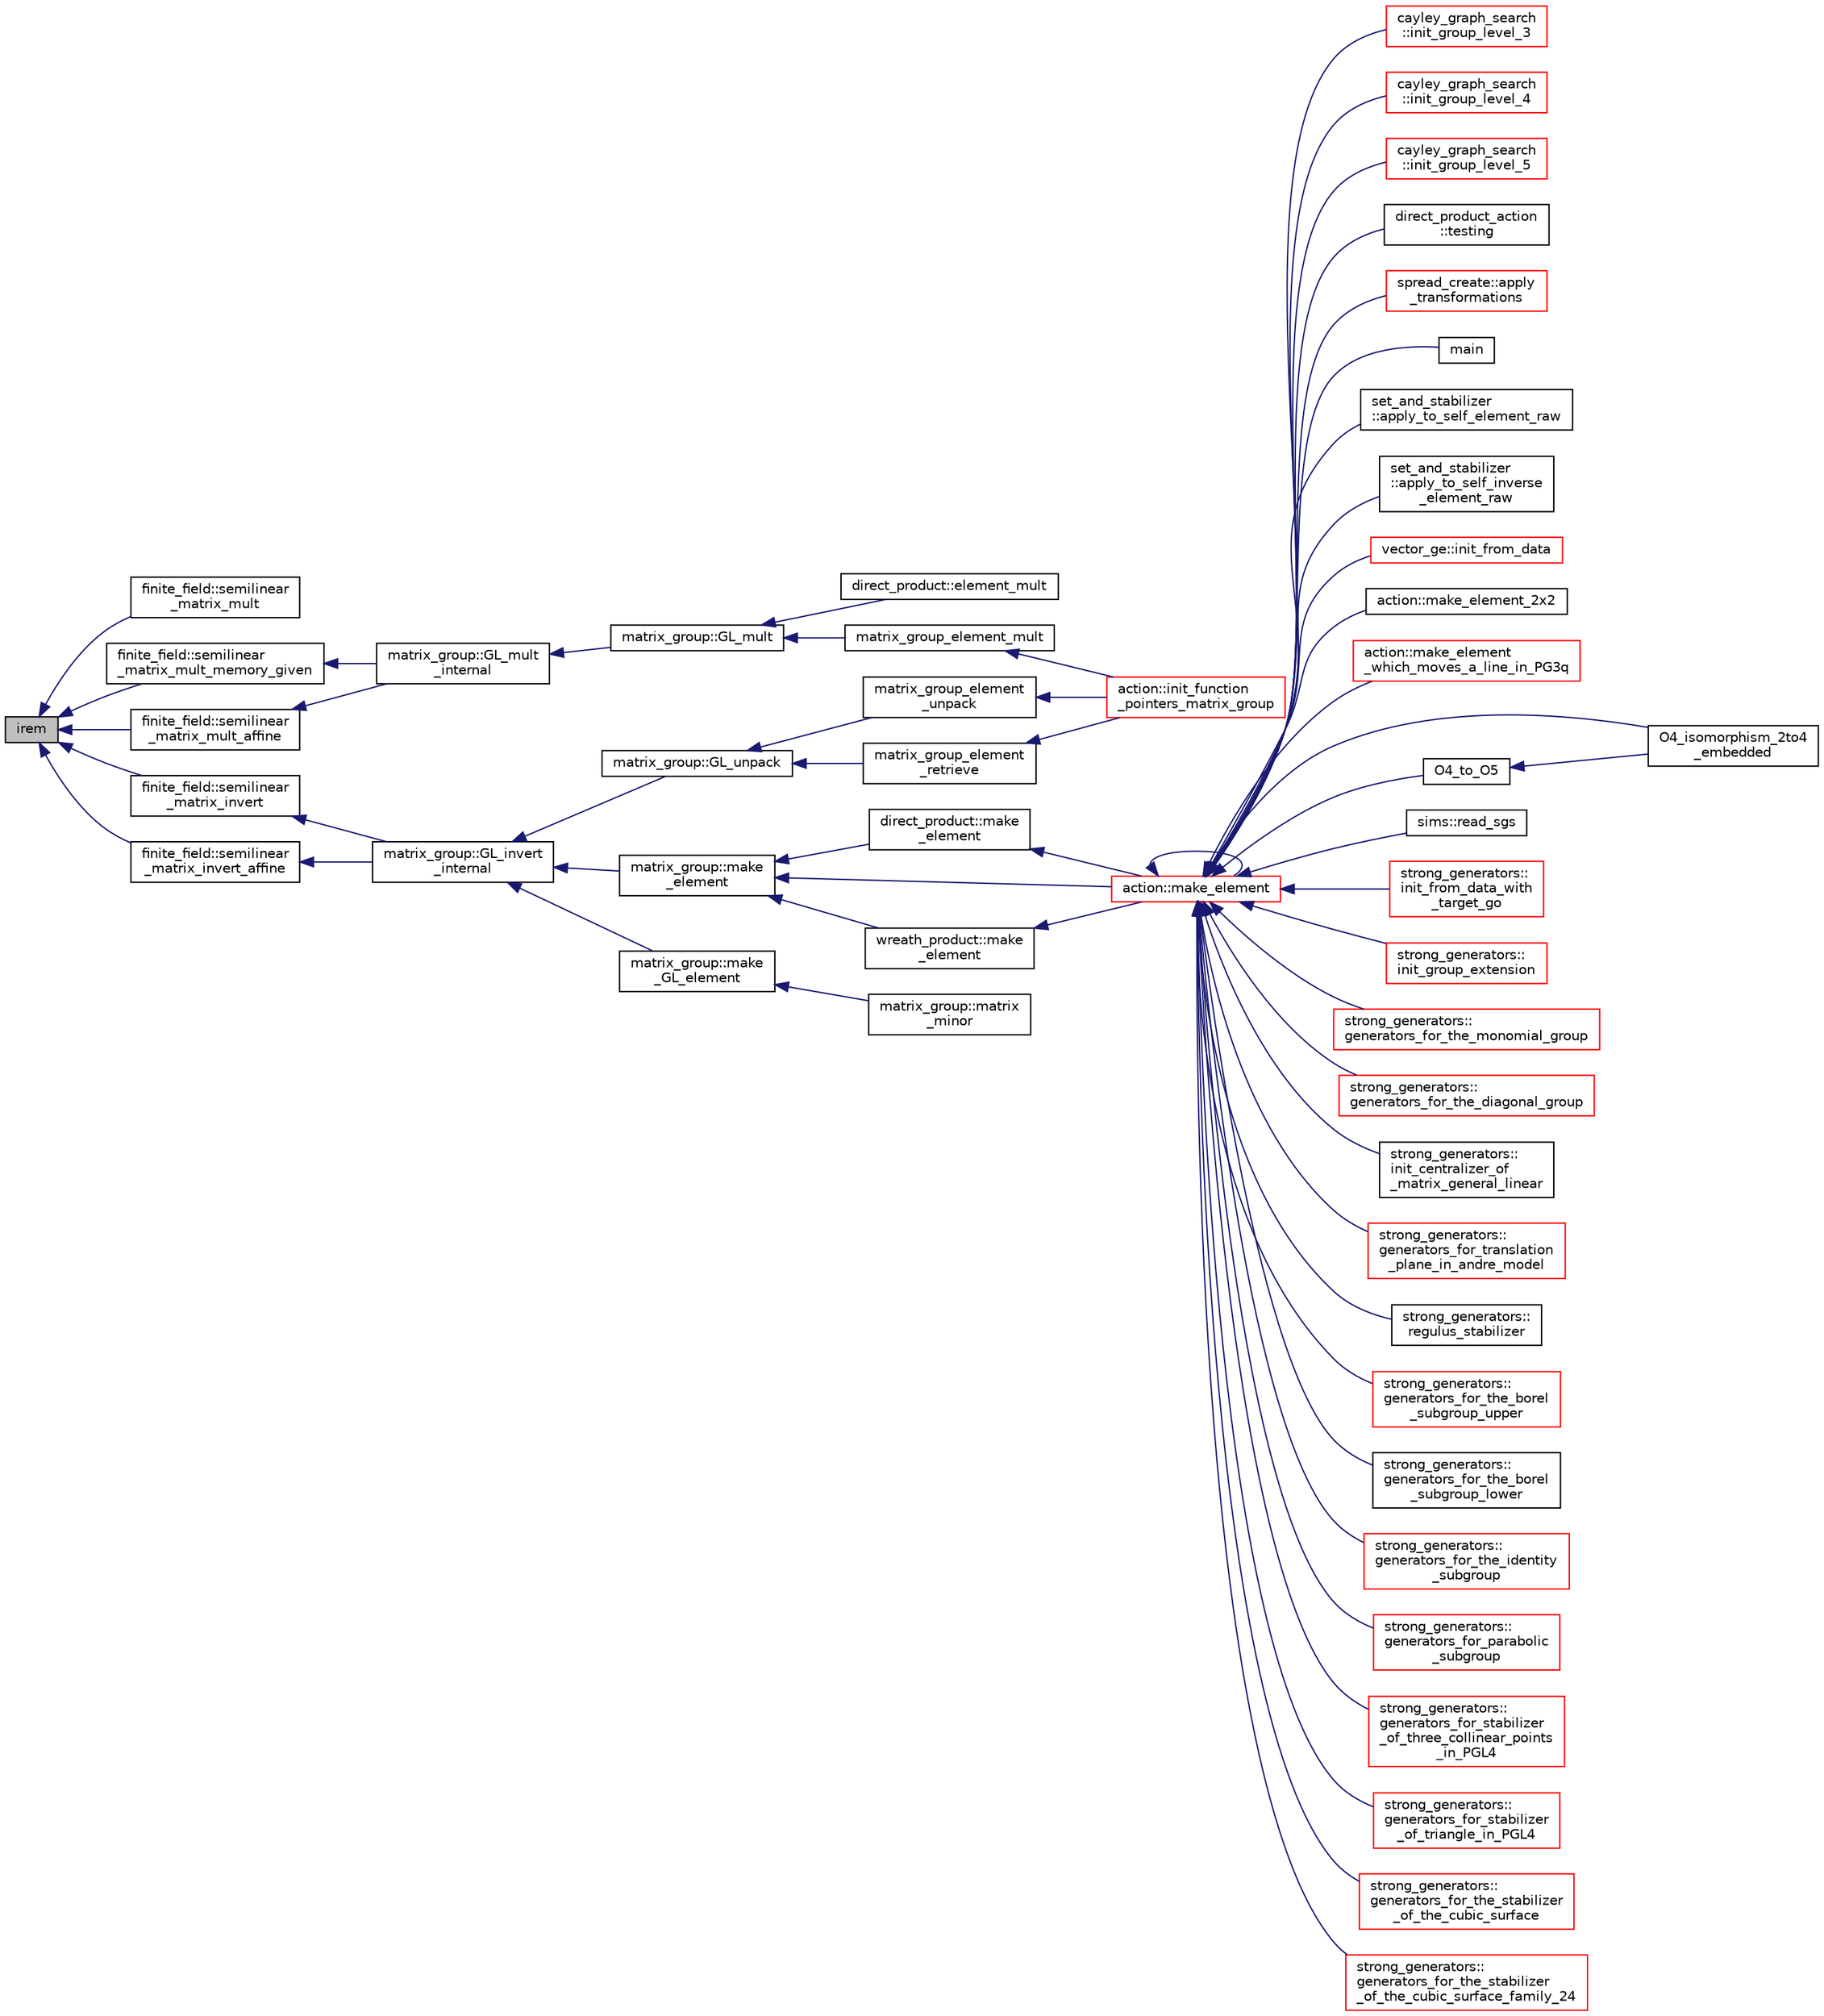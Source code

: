 digraph "irem"
{
  edge [fontname="Helvetica",fontsize="10",labelfontname="Helvetica",labelfontsize="10"];
  node [fontname="Helvetica",fontsize="10",shape=record];
  rankdir="LR";
  Node1982 [label="irem",height=0.2,width=0.4,color="black", fillcolor="grey75", style="filled", fontcolor="black"];
  Node1982 -> Node1983 [dir="back",color="midnightblue",fontsize="10",style="solid",fontname="Helvetica"];
  Node1983 [label="finite_field::semilinear\l_matrix_mult",height=0.2,width=0.4,color="black", fillcolor="white", style="filled",URL="$df/d5a/classfinite__field.html#ae4375445464ee04a935653b51001b6fc"];
  Node1982 -> Node1984 [dir="back",color="midnightblue",fontsize="10",style="solid",fontname="Helvetica"];
  Node1984 [label="finite_field::semilinear\l_matrix_mult_memory_given",height=0.2,width=0.4,color="black", fillcolor="white", style="filled",URL="$df/d5a/classfinite__field.html#a4c953fb4054ef2dbc6a114e43428a83d"];
  Node1984 -> Node1985 [dir="back",color="midnightblue",fontsize="10",style="solid",fontname="Helvetica"];
  Node1985 [label="matrix_group::GL_mult\l_internal",height=0.2,width=0.4,color="black", fillcolor="white", style="filled",URL="$d3/ded/classmatrix__group.html#aca1dcb8fefe348ee70e17c9286058658"];
  Node1985 -> Node1986 [dir="back",color="midnightblue",fontsize="10",style="solid",fontname="Helvetica"];
  Node1986 [label="matrix_group::GL_mult",height=0.2,width=0.4,color="black", fillcolor="white", style="filled",URL="$d3/ded/classmatrix__group.html#a21bccc677704730243372ba8431356e8"];
  Node1986 -> Node1987 [dir="back",color="midnightblue",fontsize="10",style="solid",fontname="Helvetica"];
  Node1987 [label="direct_product::element_mult",height=0.2,width=0.4,color="black", fillcolor="white", style="filled",URL="$dc/daf/classdirect__product.html#a688816284a47e791d8bf6a8cfbb78680"];
  Node1986 -> Node1988 [dir="back",color="midnightblue",fontsize="10",style="solid",fontname="Helvetica"];
  Node1988 [label="matrix_group_element_mult",height=0.2,width=0.4,color="black", fillcolor="white", style="filled",URL="$da/d0a/interface__matrix__group_8_c.html#ad887a3f020f1e4be419c39ae210ef16f"];
  Node1988 -> Node1989 [dir="back",color="midnightblue",fontsize="10",style="solid",fontname="Helvetica"];
  Node1989 [label="action::init_function\l_pointers_matrix_group",height=0.2,width=0.4,color="red", fillcolor="white", style="filled",URL="$d2/d86/classaction.html#a48cbc0106c21fdcb5ec74a9cf8f4e1d8"];
  Node1982 -> Node2031 [dir="back",color="midnightblue",fontsize="10",style="solid",fontname="Helvetica"];
  Node2031 [label="finite_field::semilinear\l_matrix_mult_affine",height=0.2,width=0.4,color="black", fillcolor="white", style="filled",URL="$df/d5a/classfinite__field.html#a90ca009a6fcaacf5cdd32aba6288d447"];
  Node2031 -> Node1985 [dir="back",color="midnightblue",fontsize="10",style="solid",fontname="Helvetica"];
  Node1982 -> Node2032 [dir="back",color="midnightblue",fontsize="10",style="solid",fontname="Helvetica"];
  Node2032 [label="finite_field::semilinear\l_matrix_invert",height=0.2,width=0.4,color="black", fillcolor="white", style="filled",URL="$df/d5a/classfinite__field.html#a940fec6a9c31b10eed2e8d37c5472d93"];
  Node2032 -> Node2033 [dir="back",color="midnightblue",fontsize="10",style="solid",fontname="Helvetica"];
  Node2033 [label="matrix_group::GL_invert\l_internal",height=0.2,width=0.4,color="black", fillcolor="white", style="filled",URL="$d3/ded/classmatrix__group.html#ab2b9f8046dee535722e07a92ec3ab0b6"];
  Node2033 -> Node2034 [dir="back",color="midnightblue",fontsize="10",style="solid",fontname="Helvetica"];
  Node2034 [label="matrix_group::GL_unpack",height=0.2,width=0.4,color="black", fillcolor="white", style="filled",URL="$d3/ded/classmatrix__group.html#ac6a8a5bf87707f613215662a2967fa18"];
  Node2034 -> Node2035 [dir="back",color="midnightblue",fontsize="10",style="solid",fontname="Helvetica"];
  Node2035 [label="matrix_group_element\l_unpack",height=0.2,width=0.4,color="black", fillcolor="white", style="filled",URL="$da/d0a/interface__matrix__group_8_c.html#a3821f8c9d4e26962410c97ad9772b3af"];
  Node2035 -> Node1989 [dir="back",color="midnightblue",fontsize="10",style="solid",fontname="Helvetica"];
  Node2034 -> Node2036 [dir="back",color="midnightblue",fontsize="10",style="solid",fontname="Helvetica"];
  Node2036 [label="matrix_group_element\l_retrieve",height=0.2,width=0.4,color="black", fillcolor="white", style="filled",URL="$da/d0a/interface__matrix__group_8_c.html#aefc74c0503168b62ff732d3cc131fdc6"];
  Node2036 -> Node1989 [dir="back",color="midnightblue",fontsize="10",style="solid",fontname="Helvetica"];
  Node2033 -> Node2037 [dir="back",color="midnightblue",fontsize="10",style="solid",fontname="Helvetica"];
  Node2037 [label="matrix_group::make\l_element",height=0.2,width=0.4,color="black", fillcolor="white", style="filled",URL="$d3/ded/classmatrix__group.html#adf67c0031ec58afbbc545e65a1cf6845"];
  Node2037 -> Node2038 [dir="back",color="midnightblue",fontsize="10",style="solid",fontname="Helvetica"];
  Node2038 [label="direct_product::make\l_element",height=0.2,width=0.4,color="black", fillcolor="white", style="filled",URL="$dc/daf/classdirect__product.html#a776efa4be66f9b0481d1f012a14c9dde"];
  Node2038 -> Node2039 [dir="back",color="midnightblue",fontsize="10",style="solid",fontname="Helvetica"];
  Node2039 [label="action::make_element",height=0.2,width=0.4,color="red", fillcolor="white", style="filled",URL="$d2/d86/classaction.html#a920fa2a27583fb60bae10e7b282cdd1d"];
  Node2039 -> Node2040 [dir="back",color="midnightblue",fontsize="10",style="solid",fontname="Helvetica"];
  Node2040 [label="cayley_graph_search\l::init_group_level_3",height=0.2,width=0.4,color="red", fillcolor="white", style="filled",URL="$de/dae/classcayley__graph__search.html#a7c936e674e8ea64597fa37ae5aa71c71"];
  Node2039 -> Node2024 [dir="back",color="midnightblue",fontsize="10",style="solid",fontname="Helvetica"];
  Node2024 [label="cayley_graph_search\l::init_group_level_4",height=0.2,width=0.4,color="red", fillcolor="white", style="filled",URL="$de/dae/classcayley__graph__search.html#a6593f90cd91bea8c23fe71acca05655e"];
  Node2039 -> Node2029 [dir="back",color="midnightblue",fontsize="10",style="solid",fontname="Helvetica"];
  Node2029 [label="cayley_graph_search\l::init_group_level_5",height=0.2,width=0.4,color="red", fillcolor="white", style="filled",URL="$de/dae/classcayley__graph__search.html#ab4427f6ab65833dae31a18f44a5d6d7a"];
  Node2039 -> Node2041 [dir="back",color="midnightblue",fontsize="10",style="solid",fontname="Helvetica"];
  Node2041 [label="direct_product_action\l::testing",height=0.2,width=0.4,color="black", fillcolor="white", style="filled",URL="$d3/d78/classdirect__product__action.html#a343dbbfe1b3932d198bfa59b48c7026f"];
  Node2039 -> Node2042 [dir="back",color="midnightblue",fontsize="10",style="solid",fontname="Helvetica"];
  Node2042 [label="spread_create::apply\l_transformations",height=0.2,width=0.4,color="red", fillcolor="white", style="filled",URL="$de/d97/classspread__create.html#af324e4219cba2572fec394ef40e9ee88"];
  Node2039 -> Node2044 [dir="back",color="midnightblue",fontsize="10",style="solid",fontname="Helvetica"];
  Node2044 [label="main",height=0.2,width=0.4,color="black", fillcolor="white", style="filled",URL="$df/df8/surface__classify_8_c.html#a217dbf8b442f20279ea00b898af96f52"];
  Node2039 -> Node2045 [dir="back",color="midnightblue",fontsize="10",style="solid",fontname="Helvetica"];
  Node2045 [label="set_and_stabilizer\l::apply_to_self_element_raw",height=0.2,width=0.4,color="black", fillcolor="white", style="filled",URL="$de/df6/classset__and__stabilizer.html#aa7730cf2de0ea01c59c1fe9e3beeb550"];
  Node2039 -> Node2046 [dir="back",color="midnightblue",fontsize="10",style="solid",fontname="Helvetica"];
  Node2046 [label="set_and_stabilizer\l::apply_to_self_inverse\l_element_raw",height=0.2,width=0.4,color="black", fillcolor="white", style="filled",URL="$de/df6/classset__and__stabilizer.html#aefacb2c9fef9d9ae8224b38185e4eeda"];
  Node2039 -> Node2047 [dir="back",color="midnightblue",fontsize="10",style="solid",fontname="Helvetica"];
  Node2047 [label="vector_ge::init_from_data",height=0.2,width=0.4,color="red", fillcolor="white", style="filled",URL="$d4/d6e/classvector__ge.html#a44b1669e41321b41d93fb5cf957b8bc5"];
  Node2039 -> Node2060 [dir="back",color="midnightblue",fontsize="10",style="solid",fontname="Helvetica"];
  Node2060 [label="action::make_element_2x2",height=0.2,width=0.4,color="black", fillcolor="white", style="filled",URL="$d2/d86/classaction.html#a17fab7163af96b900aae4899bff7332f"];
  Node2039 -> Node2039 [dir="back",color="midnightblue",fontsize="10",style="solid",fontname="Helvetica"];
  Node2039 -> Node2061 [dir="back",color="midnightblue",fontsize="10",style="solid",fontname="Helvetica"];
  Node2061 [label="action::make_element\l_which_moves_a_line_in_PG3q",height=0.2,width=0.4,color="red", fillcolor="white", style="filled",URL="$d2/d86/classaction.html#a926b90c3aafacbf77ffd99d50a8408cb"];
  Node2039 -> Node2070 [dir="back",color="midnightblue",fontsize="10",style="solid",fontname="Helvetica"];
  Node2070 [label="O4_isomorphism_2to4\l_embedded",height=0.2,width=0.4,color="black", fillcolor="white", style="filled",URL="$dc/dd4/group__actions_8h.html#aa6a3808993602713a701a20d3905ebe1"];
  Node2039 -> Node2071 [dir="back",color="midnightblue",fontsize="10",style="solid",fontname="Helvetica"];
  Node2071 [label="O4_to_O5",height=0.2,width=0.4,color="black", fillcolor="white", style="filled",URL="$dc/dd4/group__actions_8h.html#af20467afc2151efb154c3c86ae5e1e5a"];
  Node2071 -> Node2070 [dir="back",color="midnightblue",fontsize="10",style="solid",fontname="Helvetica"];
  Node2039 -> Node2072 [dir="back",color="midnightblue",fontsize="10",style="solid",fontname="Helvetica"];
  Node2072 [label="sims::read_sgs",height=0.2,width=0.4,color="black", fillcolor="white", style="filled",URL="$d9/df3/classsims.html#acc819864b418090e81b8a060cdc384df"];
  Node2039 -> Node2073 [dir="back",color="midnightblue",fontsize="10",style="solid",fontname="Helvetica"];
  Node2073 [label="strong_generators::\linit_from_data_with\l_target_go",height=0.2,width=0.4,color="red", fillcolor="white", style="filled",URL="$dc/d09/classstrong__generators.html#a026182fcca35e7a95aa7583e716585e0"];
  Node2039 -> Node2075 [dir="back",color="midnightblue",fontsize="10",style="solid",fontname="Helvetica"];
  Node2075 [label="strong_generators::\linit_group_extension",height=0.2,width=0.4,color="red", fillcolor="white", style="filled",URL="$dc/d09/classstrong__generators.html#a5e889497cab5e9c522c8c4610ebb8328"];
  Node2039 -> Node2082 [dir="back",color="midnightblue",fontsize="10",style="solid",fontname="Helvetica"];
  Node2082 [label="strong_generators::\lgenerators_for_the_monomial_group",height=0.2,width=0.4,color="red", fillcolor="white", style="filled",URL="$dc/d09/classstrong__generators.html#a504b7cefda70b646b2064f80784d7f8a"];
  Node2039 -> Node2084 [dir="back",color="midnightblue",fontsize="10",style="solid",fontname="Helvetica"];
  Node2084 [label="strong_generators::\lgenerators_for_the_diagonal_group",height=0.2,width=0.4,color="red", fillcolor="white", style="filled",URL="$dc/d09/classstrong__generators.html#a560ff860f139f7f02f293fa7f5f01aff"];
  Node2039 -> Node2086 [dir="back",color="midnightblue",fontsize="10",style="solid",fontname="Helvetica"];
  Node2086 [label="strong_generators::\linit_centralizer_of\l_matrix_general_linear",height=0.2,width=0.4,color="black", fillcolor="white", style="filled",URL="$dc/d09/classstrong__generators.html#a32d3dac9a96e73497b2e8f822d7e0038"];
  Node2039 -> Node2087 [dir="back",color="midnightblue",fontsize="10",style="solid",fontname="Helvetica"];
  Node2087 [label="strong_generators::\lgenerators_for_translation\l_plane_in_andre_model",height=0.2,width=0.4,color="red", fillcolor="white", style="filled",URL="$dc/d09/classstrong__generators.html#aceefa8f4e00918ef0c4e9899a6d892ac"];
  Node2039 -> Node2010 [dir="back",color="midnightblue",fontsize="10",style="solid",fontname="Helvetica"];
  Node2010 [label="strong_generators::\lregulus_stabilizer",height=0.2,width=0.4,color="black", fillcolor="white", style="filled",URL="$dc/d09/classstrong__generators.html#a32e999d14b4168695f2e775ddf2ed7e7"];
  Node2039 -> Node2088 [dir="back",color="midnightblue",fontsize="10",style="solid",fontname="Helvetica"];
  Node2088 [label="strong_generators::\lgenerators_for_the_borel\l_subgroup_upper",height=0.2,width=0.4,color="red", fillcolor="white", style="filled",URL="$dc/d09/classstrong__generators.html#ad2b78850e421039116d2ba4bb4939729"];
  Node2039 -> Node2090 [dir="back",color="midnightblue",fontsize="10",style="solid",fontname="Helvetica"];
  Node2090 [label="strong_generators::\lgenerators_for_the_borel\l_subgroup_lower",height=0.2,width=0.4,color="black", fillcolor="white", style="filled",URL="$dc/d09/classstrong__generators.html#acdadd5e5c979289f36fdaaf6a96d6243"];
  Node2039 -> Node2091 [dir="back",color="midnightblue",fontsize="10",style="solid",fontname="Helvetica"];
  Node2091 [label="strong_generators::\lgenerators_for_the_identity\l_subgroup",height=0.2,width=0.4,color="red", fillcolor="white", style="filled",URL="$dc/d09/classstrong__generators.html#a6af2f0c5e1700eefbaf90ff38892eecc"];
  Node2039 -> Node2093 [dir="back",color="midnightblue",fontsize="10",style="solid",fontname="Helvetica"];
  Node2093 [label="strong_generators::\lgenerators_for_parabolic\l_subgroup",height=0.2,width=0.4,color="red", fillcolor="white", style="filled",URL="$dc/d09/classstrong__generators.html#a5c5c460bc6bc949e865c7e634720847a"];
  Node2039 -> Node2096 [dir="back",color="midnightblue",fontsize="10",style="solid",fontname="Helvetica"];
  Node2096 [label="strong_generators::\lgenerators_for_stabilizer\l_of_three_collinear_points\l_in_PGL4",height=0.2,width=0.4,color="red", fillcolor="white", style="filled",URL="$dc/d09/classstrong__generators.html#a59efd3b79710ccb1dce194a779ebf26e"];
  Node2039 -> Node2099 [dir="back",color="midnightblue",fontsize="10",style="solid",fontname="Helvetica"];
  Node2099 [label="strong_generators::\lgenerators_for_stabilizer\l_of_triangle_in_PGL4",height=0.2,width=0.4,color="red", fillcolor="white", style="filled",URL="$dc/d09/classstrong__generators.html#ad83abfc0148c2cacdfd34d122e579b0c"];
  Node2039 -> Node2100 [dir="back",color="midnightblue",fontsize="10",style="solid",fontname="Helvetica"];
  Node2100 [label="strong_generators::\lgenerators_for_the_stabilizer\l_of_the_cubic_surface",height=0.2,width=0.4,color="red", fillcolor="white", style="filled",URL="$dc/d09/classstrong__generators.html#a606282c1c7c6d98a03ad1f896d9ae4c0"];
  Node2039 -> Node2101 [dir="back",color="midnightblue",fontsize="10",style="solid",fontname="Helvetica"];
  Node2101 [label="strong_generators::\lgenerators_for_the_stabilizer\l_of_the_cubic_surface_family_24",height=0.2,width=0.4,color="red", fillcolor="white", style="filled",URL="$dc/d09/classstrong__generators.html#a984cb3bd1b49e98dbcaa1bbe90bd3077"];
  Node2037 -> Node2308 [dir="back",color="midnightblue",fontsize="10",style="solid",fontname="Helvetica"];
  Node2308 [label="wreath_product::make\l_element",height=0.2,width=0.4,color="black", fillcolor="white", style="filled",URL="$d8/dfa/classwreath__product.html#ac47838a579877034b1d2b4cd897625c1"];
  Node2308 -> Node2039 [dir="back",color="midnightblue",fontsize="10",style="solid",fontname="Helvetica"];
  Node2037 -> Node2039 [dir="back",color="midnightblue",fontsize="10",style="solid",fontname="Helvetica"];
  Node2033 -> Node2309 [dir="back",color="midnightblue",fontsize="10",style="solid",fontname="Helvetica"];
  Node2309 [label="matrix_group::make\l_GL_element",height=0.2,width=0.4,color="black", fillcolor="white", style="filled",URL="$d3/ded/classmatrix__group.html#ab60cc02d4fb6b9c8f4e20bf8248966a5"];
  Node2309 -> Node2310 [dir="back",color="midnightblue",fontsize="10",style="solid",fontname="Helvetica"];
  Node2310 [label="matrix_group::matrix\l_minor",height=0.2,width=0.4,color="black", fillcolor="white", style="filled",URL="$d3/ded/classmatrix__group.html#a1eb842c65e2c0bad4a65b90c98882307"];
  Node1982 -> Node2311 [dir="back",color="midnightblue",fontsize="10",style="solid",fontname="Helvetica"];
  Node2311 [label="finite_field::semilinear\l_matrix_invert_affine",height=0.2,width=0.4,color="black", fillcolor="white", style="filled",URL="$df/d5a/classfinite__field.html#a23db70e745bf22d230da684440e1fc59"];
  Node2311 -> Node2033 [dir="back",color="midnightblue",fontsize="10",style="solid",fontname="Helvetica"];
}
